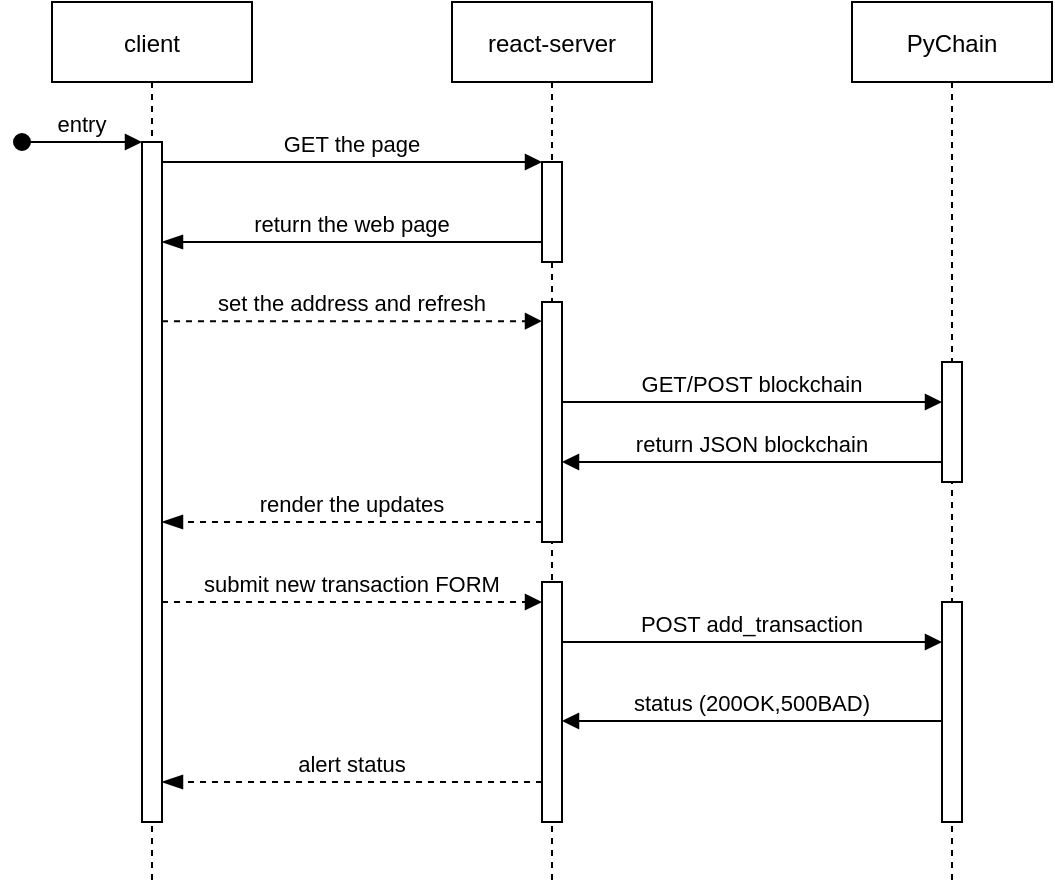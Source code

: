 <mxfile version="18.0.7" type="github">
  <diagram id="kgpKYQtTHZ0yAKxKKP6v" name="Page-1">
    <mxGraphModel dx="1038" dy="487" grid="1" gridSize="10" guides="1" tooltips="1" connect="1" arrows="1" fold="1" page="1" pageScale="1" pageWidth="850" pageHeight="1100" math="0" shadow="0">
      <root>
        <mxCell id="0" />
        <mxCell id="1" parent="0" />
        <mxCell id="3nuBFxr9cyL0pnOWT2aG-1" value="client" style="shape=umlLifeline;perimeter=lifelinePerimeter;container=1;collapsible=0;recursiveResize=0;rounded=0;shadow=0;strokeWidth=1;" parent="1" vertex="1">
          <mxGeometry x="120" y="80" width="100" height="440" as="geometry" />
        </mxCell>
        <mxCell id="3nuBFxr9cyL0pnOWT2aG-2" value="" style="points=[];perimeter=orthogonalPerimeter;rounded=0;shadow=0;strokeWidth=1;" parent="3nuBFxr9cyL0pnOWT2aG-1" vertex="1">
          <mxGeometry x="45" y="70" width="10" height="340" as="geometry" />
        </mxCell>
        <mxCell id="3nuBFxr9cyL0pnOWT2aG-3" value="entry" style="verticalAlign=bottom;startArrow=oval;endArrow=block;startSize=8;shadow=0;strokeWidth=1;" parent="3nuBFxr9cyL0pnOWT2aG-1" target="3nuBFxr9cyL0pnOWT2aG-2" edge="1">
          <mxGeometry relative="1" as="geometry">
            <mxPoint x="-15" y="70" as="sourcePoint" />
          </mxGeometry>
        </mxCell>
        <mxCell id="3nuBFxr9cyL0pnOWT2aG-5" value="react-server" style="shape=umlLifeline;perimeter=lifelinePerimeter;container=1;collapsible=0;recursiveResize=0;rounded=0;shadow=0;strokeWidth=1;" parent="1" vertex="1">
          <mxGeometry x="320" y="80" width="100" height="440" as="geometry" />
        </mxCell>
        <mxCell id="3nuBFxr9cyL0pnOWT2aG-6" value="" style="points=[];perimeter=orthogonalPerimeter;rounded=0;shadow=0;strokeWidth=1;" parent="3nuBFxr9cyL0pnOWT2aG-5" vertex="1">
          <mxGeometry x="45" y="80" width="10" height="50" as="geometry" />
        </mxCell>
        <mxCell id="mvSJCEOUDiFJbVyQVROS-3" value="return the web page" style="verticalAlign=bottom;endArrow=blockThin;endSize=8;exitX=0;exitY=0.95;shadow=0;strokeWidth=1;endFill=1;" edge="1" parent="3nuBFxr9cyL0pnOWT2aG-5">
          <mxGeometry relative="1" as="geometry">
            <mxPoint x="-145" y="120.0" as="targetPoint" />
            <mxPoint x="45" y="120.0" as="sourcePoint" />
          </mxGeometry>
        </mxCell>
        <mxCell id="mvSJCEOUDiFJbVyQVROS-4" value="set the address and refresh" style="verticalAlign=bottom;endArrow=block;entryX=0;entryY=0;shadow=0;strokeWidth=1;dashed=1;" edge="1" parent="3nuBFxr9cyL0pnOWT2aG-5">
          <mxGeometry relative="1" as="geometry">
            <mxPoint x="-145" y="159.6" as="sourcePoint" />
            <mxPoint x="45" y="159.6" as="targetPoint" />
          </mxGeometry>
        </mxCell>
        <mxCell id="mvSJCEOUDiFJbVyQVROS-9" value="" style="points=[];perimeter=orthogonalPerimeter;rounded=0;shadow=0;strokeWidth=1;" vertex="1" parent="3nuBFxr9cyL0pnOWT2aG-5">
          <mxGeometry x="45" y="150" width="10" height="120" as="geometry" />
        </mxCell>
        <mxCell id="mvSJCEOUDiFJbVyQVROS-10" value="render the updates" style="verticalAlign=bottom;endArrow=blockThin;dashed=1;endSize=8;exitX=0;exitY=0.95;shadow=0;strokeWidth=1;endFill=1;" edge="1" parent="3nuBFxr9cyL0pnOWT2aG-5">
          <mxGeometry relative="1" as="geometry">
            <mxPoint x="-145" y="260.0" as="targetPoint" />
            <mxPoint x="45" y="260.0" as="sourcePoint" />
          </mxGeometry>
        </mxCell>
        <mxCell id="mvSJCEOUDiFJbVyQVROS-11" value="" style="points=[];perimeter=orthogonalPerimeter;rounded=0;shadow=0;strokeWidth=1;" vertex="1" parent="3nuBFxr9cyL0pnOWT2aG-5">
          <mxGeometry x="45" y="290" width="10" height="120" as="geometry" />
        </mxCell>
        <mxCell id="mvSJCEOUDiFJbVyQVROS-13" value="submit new transaction FORM" style="verticalAlign=bottom;endArrow=block;entryX=0;entryY=0;shadow=0;strokeWidth=1;dashed=1;" edge="1" parent="3nuBFxr9cyL0pnOWT2aG-5">
          <mxGeometry relative="1" as="geometry">
            <mxPoint x="-145" y="300.0" as="sourcePoint" />
            <mxPoint x="45" y="300.0" as="targetPoint" />
          </mxGeometry>
        </mxCell>
        <mxCell id="mvSJCEOUDiFJbVyQVROS-17" value="alert status" style="verticalAlign=bottom;endArrow=blockThin;dashed=1;endSize=8;exitX=0;exitY=0.95;shadow=0;strokeWidth=1;endFill=1;" edge="1" parent="3nuBFxr9cyL0pnOWT2aG-5">
          <mxGeometry relative="1" as="geometry">
            <mxPoint x="-145" y="390.0" as="targetPoint" />
            <mxPoint x="45" y="390.0" as="sourcePoint" />
          </mxGeometry>
        </mxCell>
        <mxCell id="3nuBFxr9cyL0pnOWT2aG-8" value="GET the page" style="verticalAlign=bottom;endArrow=block;entryX=0;entryY=0;shadow=0;strokeWidth=1;" parent="1" source="3nuBFxr9cyL0pnOWT2aG-2" target="3nuBFxr9cyL0pnOWT2aG-6" edge="1">
          <mxGeometry relative="1" as="geometry">
            <mxPoint x="275" y="160" as="sourcePoint" />
          </mxGeometry>
        </mxCell>
        <mxCell id="mvSJCEOUDiFJbVyQVROS-1" value="PyChain" style="shape=umlLifeline;perimeter=lifelinePerimeter;container=1;collapsible=0;recursiveResize=0;rounded=0;shadow=0;strokeWidth=1;" vertex="1" parent="1">
          <mxGeometry x="520" y="80" width="100" height="440" as="geometry" />
        </mxCell>
        <mxCell id="mvSJCEOUDiFJbVyQVROS-2" value="" style="points=[];perimeter=orthogonalPerimeter;rounded=0;shadow=0;strokeWidth=1;" vertex="1" parent="mvSJCEOUDiFJbVyQVROS-1">
          <mxGeometry x="45" y="180" width="10" height="60" as="geometry" />
        </mxCell>
        <mxCell id="mvSJCEOUDiFJbVyQVROS-5" value="GET/POST blockchain" style="verticalAlign=bottom;endArrow=block;entryX=0;entryY=0;shadow=0;strokeWidth=1;" edge="1" parent="mvSJCEOUDiFJbVyQVROS-1">
          <mxGeometry relative="1" as="geometry">
            <mxPoint x="-145" y="200.0" as="sourcePoint" />
            <mxPoint x="45" y="200.0" as="targetPoint" />
          </mxGeometry>
        </mxCell>
        <mxCell id="mvSJCEOUDiFJbVyQVROS-6" value="return JSON blockchain" style="verticalAlign=bottom;endArrow=block;exitX=0;exitY=0.95;shadow=0;strokeWidth=1;endFill=1;" edge="1" parent="mvSJCEOUDiFJbVyQVROS-1">
          <mxGeometry relative="1" as="geometry">
            <mxPoint x="-145" y="230.0" as="targetPoint" />
            <mxPoint x="45" y="230.0" as="sourcePoint" />
          </mxGeometry>
        </mxCell>
        <mxCell id="mvSJCEOUDiFJbVyQVROS-14" value="POST add_transaction" style="verticalAlign=bottom;endArrow=block;entryX=0;entryY=0;shadow=0;strokeWidth=1;" edge="1" parent="mvSJCEOUDiFJbVyQVROS-1">
          <mxGeometry relative="1" as="geometry">
            <mxPoint x="-145" y="320.0" as="sourcePoint" />
            <mxPoint x="45" y="320.0" as="targetPoint" />
          </mxGeometry>
        </mxCell>
        <mxCell id="mvSJCEOUDiFJbVyQVROS-15" value="" style="points=[];perimeter=orthogonalPerimeter;rounded=0;shadow=0;strokeWidth=1;" vertex="1" parent="mvSJCEOUDiFJbVyQVROS-1">
          <mxGeometry x="45" y="300" width="10" height="110" as="geometry" />
        </mxCell>
        <mxCell id="mvSJCEOUDiFJbVyQVROS-16" value="status (200OK,500BAD)" style="verticalAlign=bottom;endArrow=block;exitX=0;exitY=0.95;shadow=0;strokeWidth=1;endFill=1;" edge="1" parent="mvSJCEOUDiFJbVyQVROS-1">
          <mxGeometry relative="1" as="geometry">
            <mxPoint x="-145" y="359.5" as="targetPoint" />
            <mxPoint x="45" y="359.5" as="sourcePoint" />
          </mxGeometry>
        </mxCell>
      </root>
    </mxGraphModel>
  </diagram>
</mxfile>

